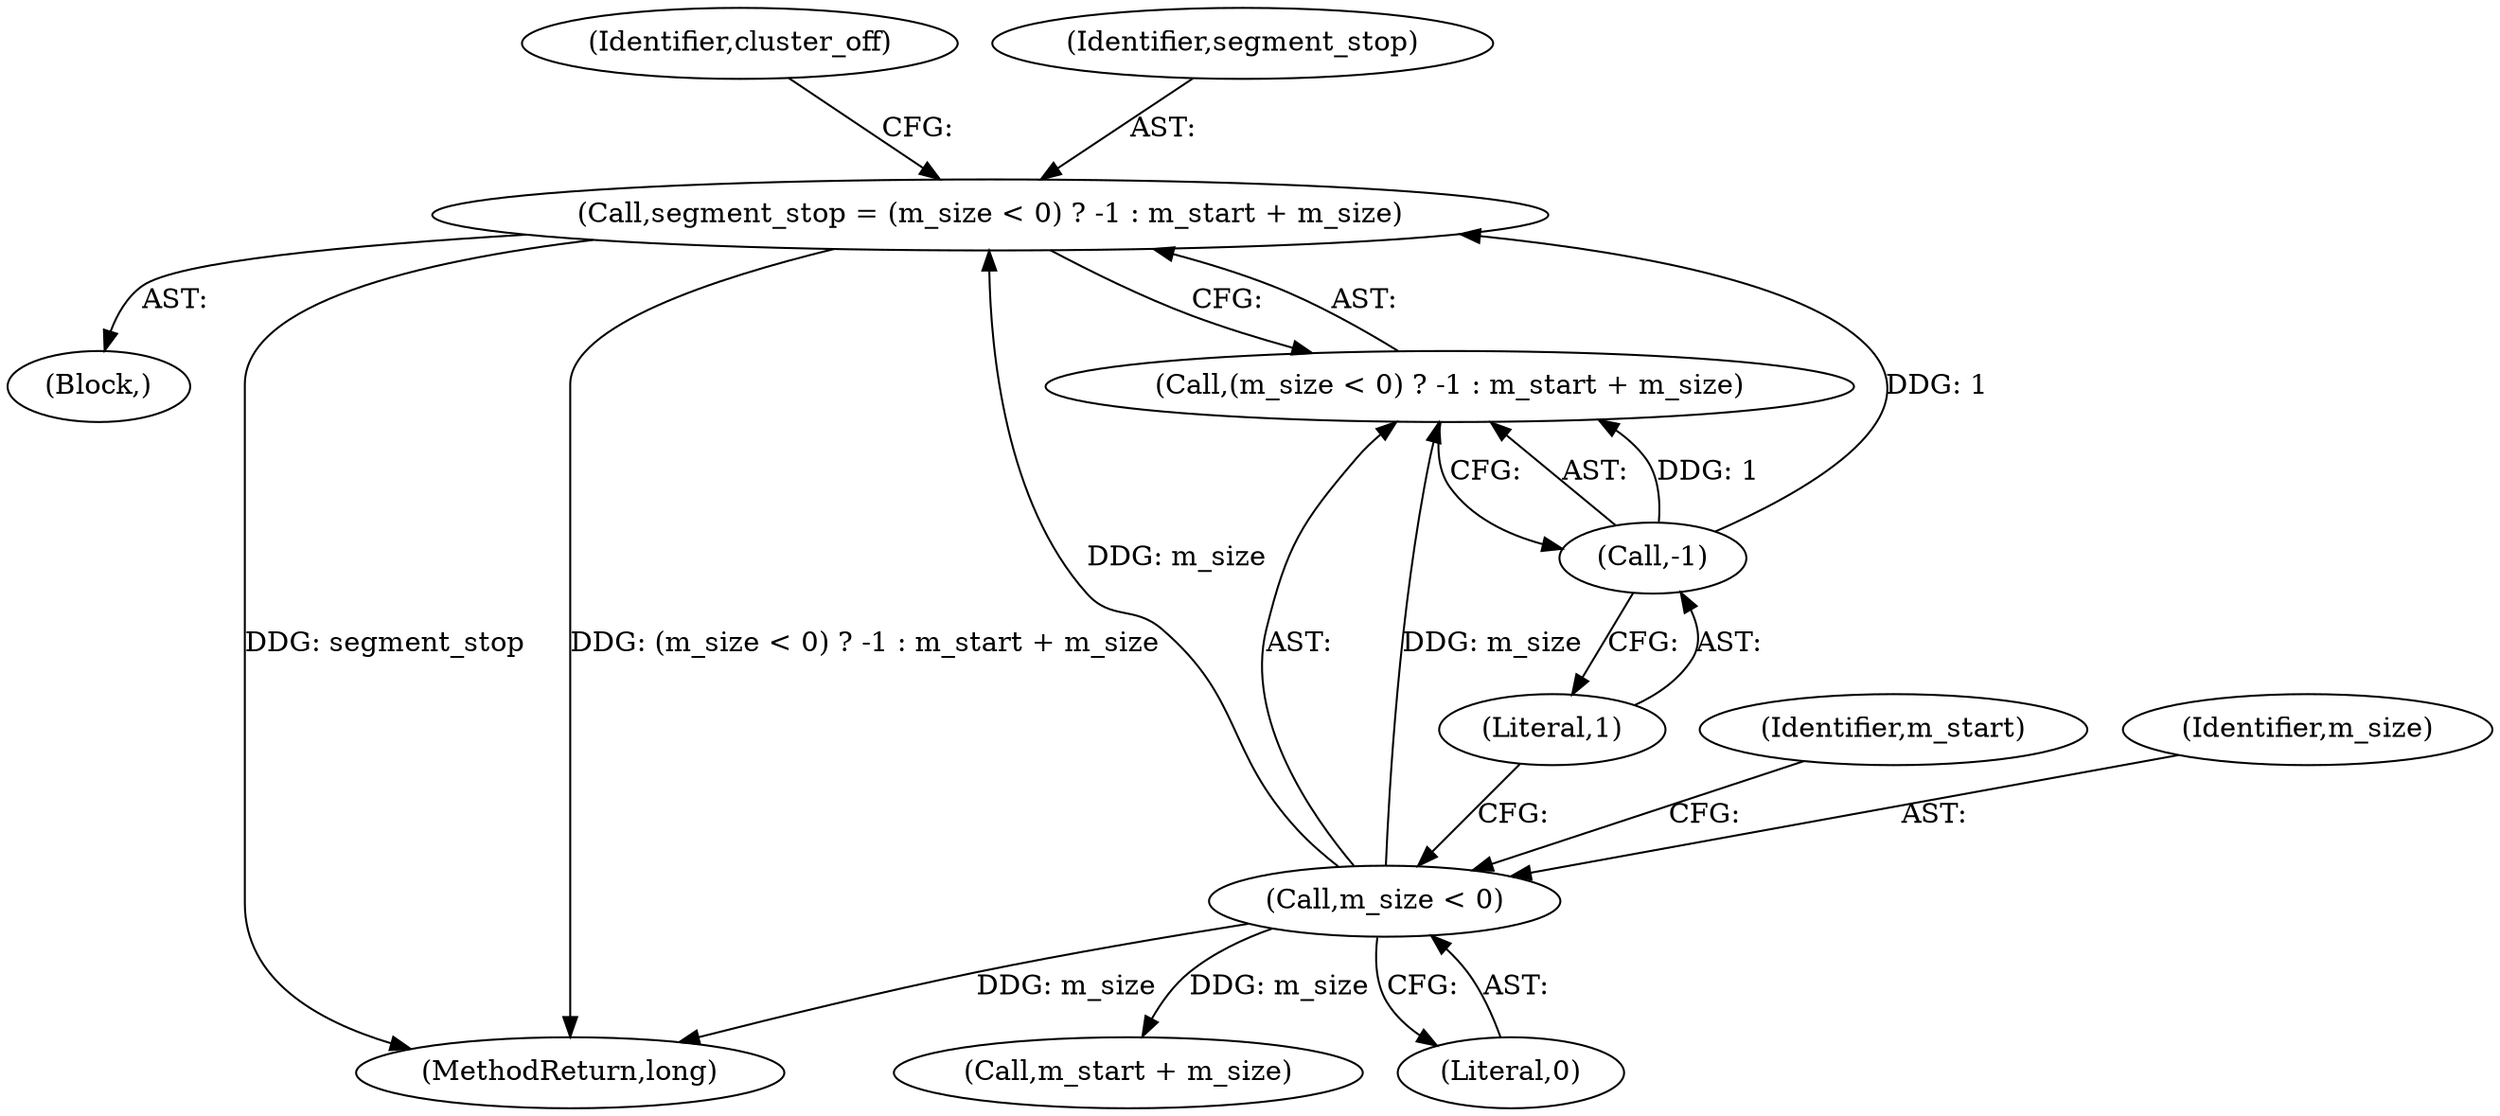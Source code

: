 digraph "0_Android_04839626ed859623901ebd3a5fd483982186b59d_158@integer" {
"1000143" [label="(Call,segment_stop = (m_size < 0) ? -1 : m_start + m_size)"];
"1000149" [label="(Call,-1)"];
"1000146" [label="(Call,m_size < 0)"];
"1000109" [label="(Block,)"];
"1000150" [label="(Literal,1)"];
"1000156" [label="(Identifier,cluster_off)"];
"1000152" [label="(Identifier,m_start)"];
"1000145" [label="(Call,(m_size < 0) ? -1 : m_start + m_size)"];
"1000147" [label="(Identifier,m_size)"];
"1000146" [label="(Call,m_size < 0)"];
"1000164" [label="(MethodReturn,long)"];
"1000143" [label="(Call,segment_stop = (m_size < 0) ? -1 : m_start + m_size)"];
"1000151" [label="(Call,m_start + m_size)"];
"1000144" [label="(Identifier,segment_stop)"];
"1000149" [label="(Call,-1)"];
"1000148" [label="(Literal,0)"];
"1000143" -> "1000109"  [label="AST: "];
"1000143" -> "1000145"  [label="CFG: "];
"1000144" -> "1000143"  [label="AST: "];
"1000145" -> "1000143"  [label="AST: "];
"1000156" -> "1000143"  [label="CFG: "];
"1000143" -> "1000164"  [label="DDG: segment_stop"];
"1000143" -> "1000164"  [label="DDG: (m_size < 0) ? -1 : m_start + m_size"];
"1000149" -> "1000143"  [label="DDG: 1"];
"1000146" -> "1000143"  [label="DDG: m_size"];
"1000149" -> "1000145"  [label="AST: "];
"1000149" -> "1000150"  [label="CFG: "];
"1000150" -> "1000149"  [label="AST: "];
"1000145" -> "1000149"  [label="CFG: "];
"1000149" -> "1000145"  [label="DDG: 1"];
"1000146" -> "1000145"  [label="AST: "];
"1000146" -> "1000148"  [label="CFG: "];
"1000147" -> "1000146"  [label="AST: "];
"1000148" -> "1000146"  [label="AST: "];
"1000150" -> "1000146"  [label="CFG: "];
"1000152" -> "1000146"  [label="CFG: "];
"1000146" -> "1000164"  [label="DDG: m_size"];
"1000146" -> "1000145"  [label="DDG: m_size"];
"1000146" -> "1000151"  [label="DDG: m_size"];
}
